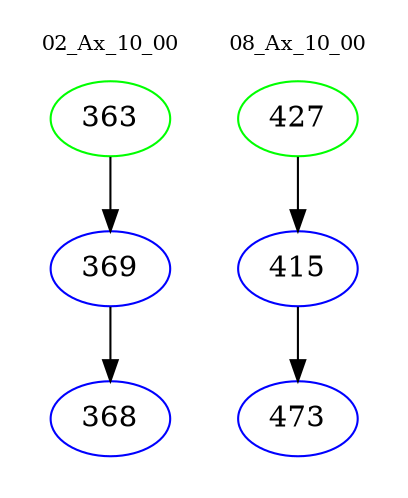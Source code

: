 digraph{
subgraph cluster_0 {
color = white
label = "02_Ax_10_00";
fontsize=10;
T0_363 [label="363", color="green"]
T0_363 -> T0_369 [color="black"]
T0_369 [label="369", color="blue"]
T0_369 -> T0_368 [color="black"]
T0_368 [label="368", color="blue"]
}
subgraph cluster_1 {
color = white
label = "08_Ax_10_00";
fontsize=10;
T1_427 [label="427", color="green"]
T1_427 -> T1_415 [color="black"]
T1_415 [label="415", color="blue"]
T1_415 -> T1_473 [color="black"]
T1_473 [label="473", color="blue"]
}
}
